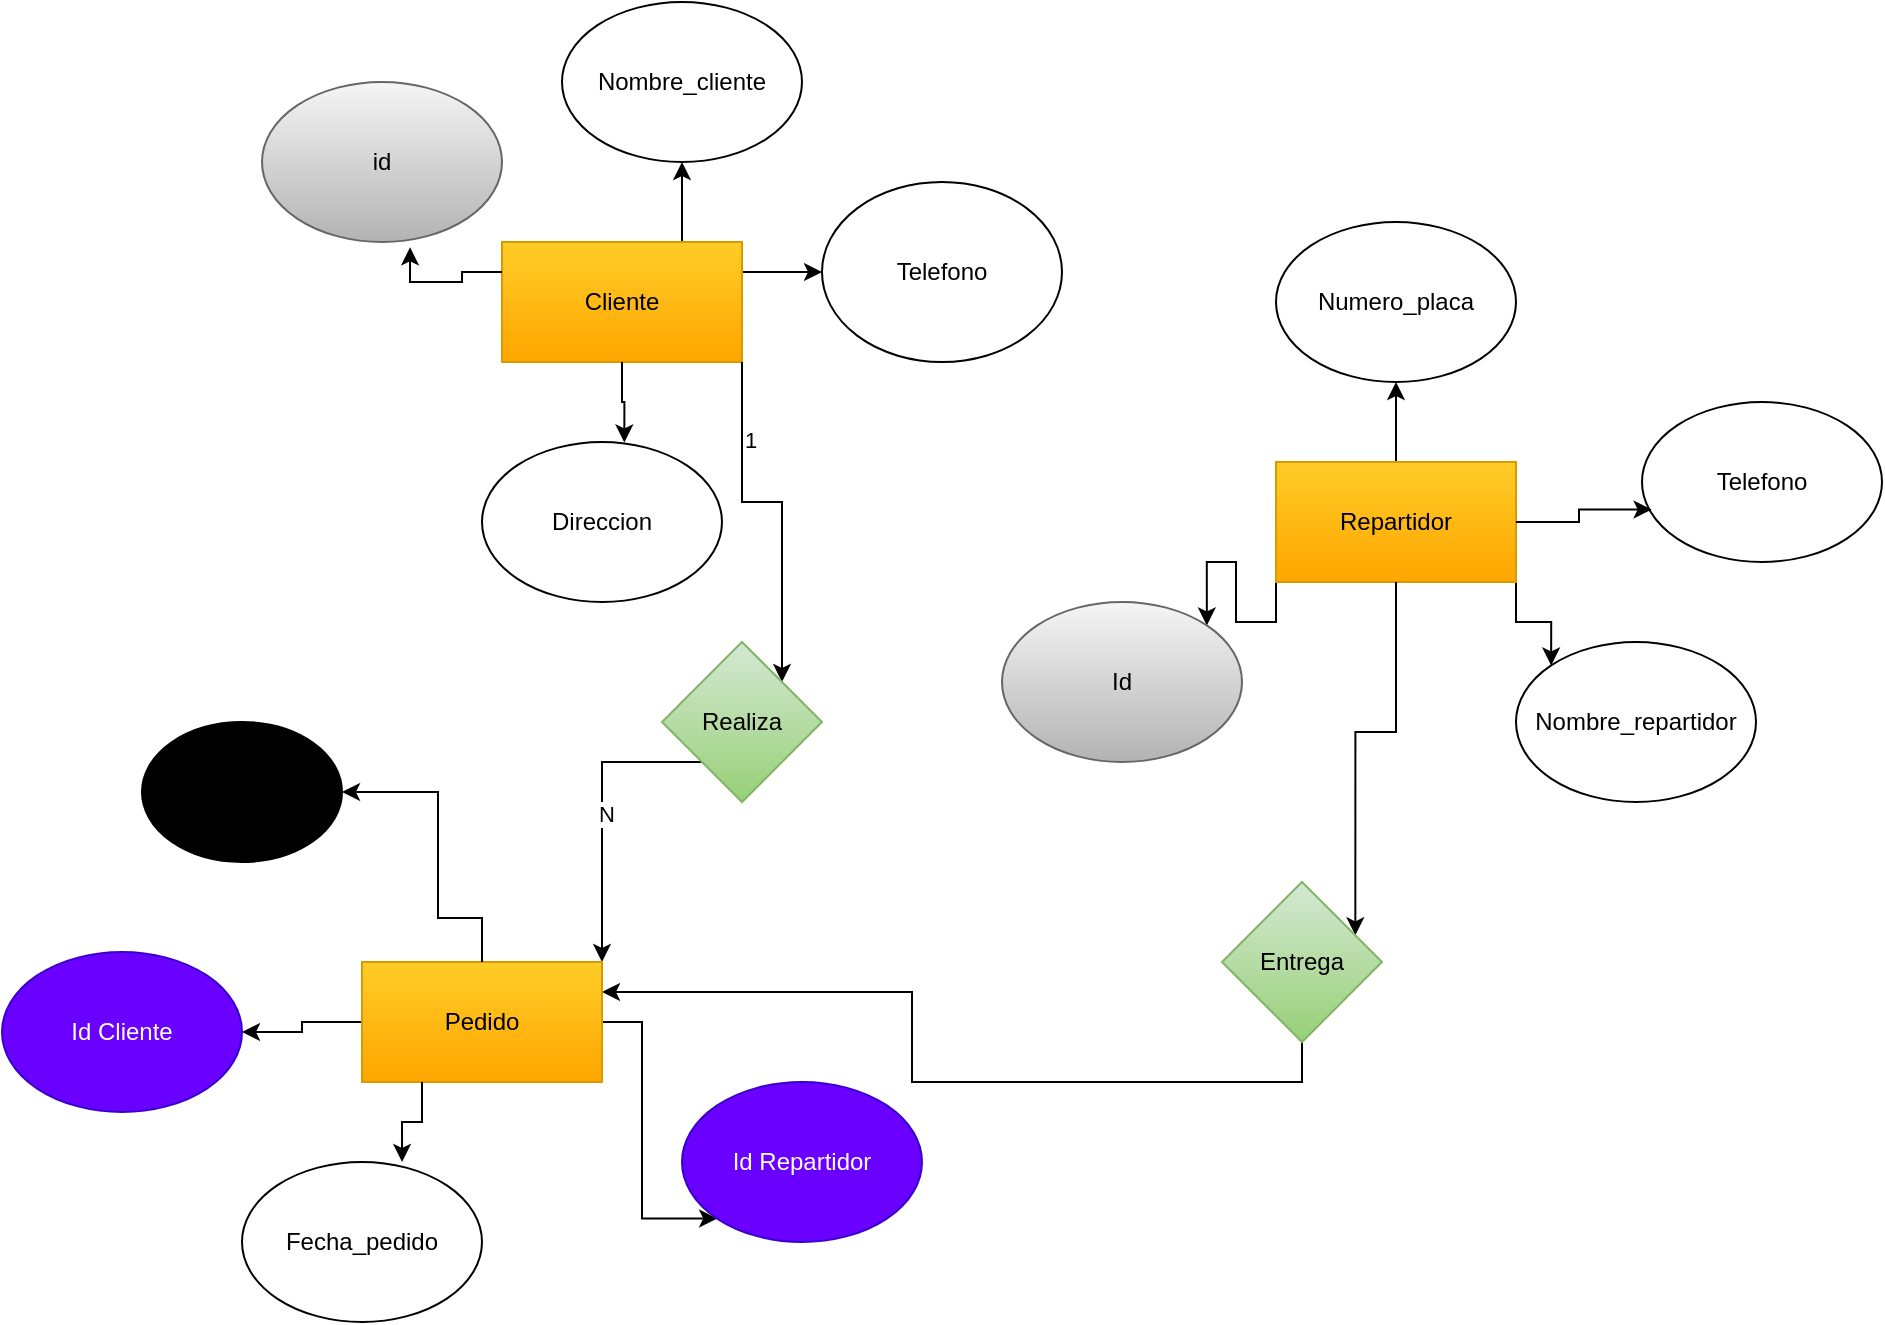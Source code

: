 <mxfile version="28.0.7">
  <diagram name="Página-1" id="VIdHWq8J4FAt9f2do1Mo">
    <mxGraphModel dx="1360" dy="827" grid="1" gridSize="10" guides="1" tooltips="1" connect="1" arrows="1" fold="1" page="1" pageScale="1" pageWidth="827" pageHeight="1169" math="0" shadow="0">
      <root>
        <mxCell id="0" />
        <mxCell id="1" parent="0" />
        <mxCell id="FJTxE-dm11oi-WkTUCZ7-1" style="edgeStyle=orthogonalEdgeStyle;rounded=0;orthogonalLoop=1;jettySize=auto;html=1;exitX=0.75;exitY=0;exitDx=0;exitDy=0;" edge="1" parent="1" source="FJTxE-dm11oi-WkTUCZ7-4" target="FJTxE-dm11oi-WkTUCZ7-6">
          <mxGeometry relative="1" as="geometry" />
        </mxCell>
        <mxCell id="FJTxE-dm11oi-WkTUCZ7-2" style="edgeStyle=orthogonalEdgeStyle;rounded=0;orthogonalLoop=1;jettySize=auto;html=1;exitX=1;exitY=1;exitDx=0;exitDy=0;entryX=1;entryY=0;entryDx=0;entryDy=0;" edge="1" parent="1" source="FJTxE-dm11oi-WkTUCZ7-26" target="FJTxE-dm11oi-WkTUCZ7-18">
          <mxGeometry relative="1" as="geometry" />
        </mxCell>
        <mxCell id="FJTxE-dm11oi-WkTUCZ7-38" value="N" style="edgeLabel;html=1;align=center;verticalAlign=middle;resizable=0;points=[];" vertex="1" connectable="0" parent="FJTxE-dm11oi-WkTUCZ7-2">
          <mxGeometry x="0.221" y="2" relative="1" as="geometry">
            <mxPoint as="offset" />
          </mxGeometry>
        </mxCell>
        <mxCell id="FJTxE-dm11oi-WkTUCZ7-3" style="edgeStyle=orthogonalEdgeStyle;rounded=0;orthogonalLoop=1;jettySize=auto;html=1;exitX=1;exitY=0.25;exitDx=0;exitDy=0;entryX=0;entryY=0.5;entryDx=0;entryDy=0;" edge="1" parent="1" source="FJTxE-dm11oi-WkTUCZ7-4" target="FJTxE-dm11oi-WkTUCZ7-29">
          <mxGeometry relative="1" as="geometry" />
        </mxCell>
        <mxCell id="FJTxE-dm11oi-WkTUCZ7-4" value="Cliente" style="rounded=0;whiteSpace=wrap;html=1;fillColor=#ffcd28;strokeColor=#d79b00;gradientColor=#ffa500;" vertex="1" parent="1">
          <mxGeometry x="320" y="150" width="120" height="60" as="geometry" />
        </mxCell>
        <mxCell id="FJTxE-dm11oi-WkTUCZ7-5" value="id" style="ellipse;whiteSpace=wrap;html=1;fillColor=#f5f5f5;gradientColor=#b3b3b3;strokeColor=#666666;" vertex="1" parent="1">
          <mxGeometry x="200" y="70" width="120" height="80" as="geometry" />
        </mxCell>
        <mxCell id="FJTxE-dm11oi-WkTUCZ7-6" value="Nombre_cliente" style="ellipse;whiteSpace=wrap;html=1;" vertex="1" parent="1">
          <mxGeometry x="350" y="30" width="120" height="80" as="geometry" />
        </mxCell>
        <mxCell id="FJTxE-dm11oi-WkTUCZ7-7" value="Direccion" style="ellipse;whiteSpace=wrap;html=1;" vertex="1" parent="1">
          <mxGeometry x="310" y="250" width="120" height="80" as="geometry" />
        </mxCell>
        <mxCell id="FJTxE-dm11oi-WkTUCZ7-8" style="edgeStyle=orthogonalEdgeStyle;rounded=0;orthogonalLoop=1;jettySize=auto;html=1;exitX=0.5;exitY=0;exitDx=0;exitDy=0;entryX=0.5;entryY=1;entryDx=0;entryDy=0;" edge="1" parent="1" source="FJTxE-dm11oi-WkTUCZ7-12" target="FJTxE-dm11oi-WkTUCZ7-15">
          <mxGeometry relative="1" as="geometry" />
        </mxCell>
        <mxCell id="FJTxE-dm11oi-WkTUCZ7-9" style="edgeStyle=orthogonalEdgeStyle;rounded=0;orthogonalLoop=1;jettySize=auto;html=1;exitX=0;exitY=1;exitDx=0;exitDy=0;entryX=1;entryY=0;entryDx=0;entryDy=0;" edge="1" parent="1" source="FJTxE-dm11oi-WkTUCZ7-12" target="FJTxE-dm11oi-WkTUCZ7-13">
          <mxGeometry relative="1" as="geometry" />
        </mxCell>
        <mxCell id="FJTxE-dm11oi-WkTUCZ7-10" style="edgeStyle=orthogonalEdgeStyle;rounded=0;orthogonalLoop=1;jettySize=auto;html=1;exitX=1;exitY=1;exitDx=0;exitDy=0;entryX=0;entryY=0;entryDx=0;entryDy=0;" edge="1" parent="1" source="FJTxE-dm11oi-WkTUCZ7-12" target="FJTxE-dm11oi-WkTUCZ7-14">
          <mxGeometry relative="1" as="geometry" />
        </mxCell>
        <mxCell id="FJTxE-dm11oi-WkTUCZ7-11" style="edgeStyle=orthogonalEdgeStyle;rounded=0;orthogonalLoop=1;jettySize=auto;html=1;exitX=0.5;exitY=1;exitDx=0;exitDy=0;entryX=1;entryY=0.25;entryDx=0;entryDy=0;" edge="1" parent="1" source="FJTxE-dm11oi-WkTUCZ7-28" target="FJTxE-dm11oi-WkTUCZ7-18">
          <mxGeometry relative="1" as="geometry" />
        </mxCell>
        <mxCell id="FJTxE-dm11oi-WkTUCZ7-12" value="Repartidor" style="rounded=0;whiteSpace=wrap;html=1;fillColor=#ffcd28;strokeColor=#d79b00;gradientColor=#ffa500;" vertex="1" parent="1">
          <mxGeometry x="707" y="260" width="120" height="60" as="geometry" />
        </mxCell>
        <mxCell id="FJTxE-dm11oi-WkTUCZ7-13" value="Id" style="ellipse;whiteSpace=wrap;html=1;fillColor=#f5f5f5;gradientColor=#b3b3b3;strokeColor=#666666;" vertex="1" parent="1">
          <mxGeometry x="570" y="330" width="120" height="80" as="geometry" />
        </mxCell>
        <mxCell id="FJTxE-dm11oi-WkTUCZ7-14" value="Nombre_repartidor" style="ellipse;whiteSpace=wrap;html=1;" vertex="1" parent="1">
          <mxGeometry x="827" y="350" width="120" height="80" as="geometry" />
        </mxCell>
        <mxCell id="FJTxE-dm11oi-WkTUCZ7-15" value="Numero_placa" style="ellipse;whiteSpace=wrap;html=1;" vertex="1" parent="1">
          <mxGeometry x="707" y="140" width="120" height="80" as="geometry" />
        </mxCell>
        <mxCell id="FJTxE-dm11oi-WkTUCZ7-16" style="edgeStyle=orthogonalEdgeStyle;rounded=0;orthogonalLoop=1;jettySize=auto;html=1;exitX=0;exitY=0.5;exitDx=0;exitDy=0;entryX=1;entryY=0.5;entryDx=0;entryDy=0;" edge="1" parent="1" source="FJTxE-dm11oi-WkTUCZ7-18" target="FJTxE-dm11oi-WkTUCZ7-19">
          <mxGeometry relative="1" as="geometry" />
        </mxCell>
        <mxCell id="FJTxE-dm11oi-WkTUCZ7-17" style="edgeStyle=orthogonalEdgeStyle;rounded=0;orthogonalLoop=1;jettySize=auto;html=1;exitX=1;exitY=0.5;exitDx=0;exitDy=0;entryX=0;entryY=1;entryDx=0;entryDy=0;" edge="1" parent="1" source="FJTxE-dm11oi-WkTUCZ7-18" target="FJTxE-dm11oi-WkTUCZ7-20">
          <mxGeometry relative="1" as="geometry" />
        </mxCell>
        <mxCell id="FJTxE-dm11oi-WkTUCZ7-18" value="Pedido" style="rounded=0;whiteSpace=wrap;html=1;fillColor=#ffcd28;strokeColor=#d79b00;gradientColor=#ffa500;" vertex="1" parent="1">
          <mxGeometry x="250" y="510" width="120" height="60" as="geometry" />
        </mxCell>
        <mxCell id="FJTxE-dm11oi-WkTUCZ7-19" value="Id Cliente" style="ellipse;whiteSpace=wrap;html=1;fillColor=#6a00ff;fontColor=#ffffff;strokeColor=#3700CC;" vertex="1" parent="1">
          <mxGeometry x="70" y="505" width="120" height="80" as="geometry" />
        </mxCell>
        <mxCell id="FJTxE-dm11oi-WkTUCZ7-20" value="Id Repartidor" style="ellipse;whiteSpace=wrap;html=1;fillColor=#6a00ff;strokeColor=#3700CC;fontColor=#ffffff;" vertex="1" parent="1">
          <mxGeometry x="410" y="570" width="120" height="80" as="geometry" />
        </mxCell>
        <mxCell id="FJTxE-dm11oi-WkTUCZ7-22" style="edgeStyle=orthogonalEdgeStyle;rounded=0;orthogonalLoop=1;jettySize=auto;html=1;exitX=0;exitY=0.25;exitDx=0;exitDy=0;entryX=0.617;entryY=1.033;entryDx=0;entryDy=0;entryPerimeter=0;" edge="1" parent="1" source="FJTxE-dm11oi-WkTUCZ7-4" target="FJTxE-dm11oi-WkTUCZ7-5">
          <mxGeometry relative="1" as="geometry" />
        </mxCell>
        <mxCell id="FJTxE-dm11oi-WkTUCZ7-23" style="edgeStyle=orthogonalEdgeStyle;rounded=0;orthogonalLoop=1;jettySize=auto;html=1;exitX=0.5;exitY=1;exitDx=0;exitDy=0;entryX=0.593;entryY=0.003;entryDx=0;entryDy=0;entryPerimeter=0;" edge="1" parent="1" source="FJTxE-dm11oi-WkTUCZ7-4" target="FJTxE-dm11oi-WkTUCZ7-7">
          <mxGeometry relative="1" as="geometry" />
        </mxCell>
        <mxCell id="FJTxE-dm11oi-WkTUCZ7-24" style="edgeStyle=orthogonalEdgeStyle;rounded=0;orthogonalLoop=1;jettySize=auto;html=1;exitX=0.5;exitY=0;exitDx=0;exitDy=0;" edge="1" parent="1" source="FJTxE-dm11oi-WkTUCZ7-18" target="FJTxE-dm11oi-WkTUCZ7-36">
          <mxGeometry relative="1" as="geometry">
            <mxPoint x="288.44" y="465.44" as="targetPoint" />
            <Array as="points">
              <mxPoint x="310" y="488" />
              <mxPoint x="288" y="488" />
              <mxPoint x="288" y="425" />
            </Array>
          </mxGeometry>
        </mxCell>
        <mxCell id="FJTxE-dm11oi-WkTUCZ7-25" value="" style="edgeStyle=orthogonalEdgeStyle;rounded=0;orthogonalLoop=1;jettySize=auto;html=1;exitX=1;exitY=1;exitDx=0;exitDy=0;entryX=1;entryY=0;entryDx=0;entryDy=0;" edge="1" parent="1" source="FJTxE-dm11oi-WkTUCZ7-4" target="FJTxE-dm11oi-WkTUCZ7-26">
          <mxGeometry relative="1" as="geometry">
            <mxPoint x="440" y="210" as="sourcePoint" />
            <mxPoint x="370" y="510" as="targetPoint" />
          </mxGeometry>
        </mxCell>
        <mxCell id="FJTxE-dm11oi-WkTUCZ7-37" value="1" style="edgeLabel;html=1;align=center;verticalAlign=middle;resizable=0;points=[];" vertex="1" connectable="0" parent="FJTxE-dm11oi-WkTUCZ7-25">
          <mxGeometry x="-0.567" y="4" relative="1" as="geometry">
            <mxPoint as="offset" />
          </mxGeometry>
        </mxCell>
        <mxCell id="FJTxE-dm11oi-WkTUCZ7-26" value="Realiza" style="rhombus;whiteSpace=wrap;html=1;fillColor=#d5e8d4;gradientColor=#97d077;strokeColor=#82b366;" vertex="1" parent="1">
          <mxGeometry x="400" y="350" width="80" height="80" as="geometry" />
        </mxCell>
        <mxCell id="FJTxE-dm11oi-WkTUCZ7-27" value="" style="edgeStyle=orthogonalEdgeStyle;rounded=0;orthogonalLoop=1;jettySize=auto;html=1;exitX=0.5;exitY=1;exitDx=0;exitDy=0;entryX=1;entryY=0.25;entryDx=0;entryDy=0;" edge="1" parent="1" source="FJTxE-dm11oi-WkTUCZ7-12" target="FJTxE-dm11oi-WkTUCZ7-28">
          <mxGeometry relative="1" as="geometry">
            <mxPoint x="767" y="320" as="sourcePoint" />
            <mxPoint x="370" y="525" as="targetPoint" />
          </mxGeometry>
        </mxCell>
        <mxCell id="FJTxE-dm11oi-WkTUCZ7-28" value="Entrega" style="rhombus;whiteSpace=wrap;html=1;fillColor=#d5e8d4;gradientColor=#97d077;strokeColor=#82b366;" vertex="1" parent="1">
          <mxGeometry x="680" y="470" width="80" height="80" as="geometry" />
        </mxCell>
        <mxCell id="FJTxE-dm11oi-WkTUCZ7-29" value="Telefono" style="ellipse;whiteSpace=wrap;html=1;" vertex="1" parent="1">
          <mxGeometry x="480" y="120" width="120" height="90" as="geometry" />
        </mxCell>
        <mxCell id="FJTxE-dm11oi-WkTUCZ7-30" value="Telefono" style="ellipse;whiteSpace=wrap;html=1;" vertex="1" parent="1">
          <mxGeometry x="890" y="230" width="120" height="80" as="geometry" />
        </mxCell>
        <mxCell id="FJTxE-dm11oi-WkTUCZ7-31" style="edgeStyle=orthogonalEdgeStyle;rounded=0;orthogonalLoop=1;jettySize=auto;html=1;exitX=1;exitY=0.5;exitDx=0;exitDy=0;entryX=0.04;entryY=0.672;entryDx=0;entryDy=0;entryPerimeter=0;" edge="1" parent="1" source="FJTxE-dm11oi-WkTUCZ7-12" target="FJTxE-dm11oi-WkTUCZ7-30">
          <mxGeometry relative="1" as="geometry" />
        </mxCell>
        <mxCell id="FJTxE-dm11oi-WkTUCZ7-32" value="Fecha_pedido" style="ellipse;whiteSpace=wrap;html=1;" vertex="1" parent="1">
          <mxGeometry x="190" y="610" width="120" height="80" as="geometry" />
        </mxCell>
        <mxCell id="FJTxE-dm11oi-WkTUCZ7-33" style="edgeStyle=orthogonalEdgeStyle;rounded=0;orthogonalLoop=1;jettySize=auto;html=1;exitX=0.25;exitY=1;exitDx=0;exitDy=0;entryX=0.667;entryY=0;entryDx=0;entryDy=0;entryPerimeter=0;" edge="1" parent="1" source="FJTxE-dm11oi-WkTUCZ7-18" target="FJTxE-dm11oi-WkTUCZ7-32">
          <mxGeometry relative="1" as="geometry" />
        </mxCell>
        <mxCell id="FJTxE-dm11oi-WkTUCZ7-36" value="Id" style="ellipse;whiteSpace=wrap;html=1;align=center;fontStyle=4;gradientColor=light-dark(#000000,#999999);" vertex="1" parent="1">
          <mxGeometry x="140" y="390" width="100" height="70" as="geometry" />
        </mxCell>
      </root>
    </mxGraphModel>
  </diagram>
</mxfile>
